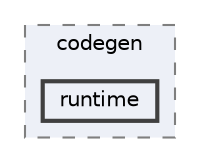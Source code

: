digraph "Arduino/GetStartedWithMachineLearningOnArduino/tflite-micro-main/codegen/runtime"
{
 // LATEX_PDF_SIZE
  bgcolor="transparent";
  edge [fontname=Helvetica,fontsize=10,labelfontname=Helvetica,labelfontsize=10];
  node [fontname=Helvetica,fontsize=10,shape=box,height=0.2,width=0.4];
  compound=true
  subgraph clusterdir_2fece6b1fc2c2a9489c6b885f8ac0b63 {
    graph [ bgcolor="#edf0f7", pencolor="grey50", label="codegen", fontname=Helvetica,fontsize=10 style="filled,dashed", URL="dir_2fece6b1fc2c2a9489c6b885f8ac0b63.html",tooltip=""]
  dir_3eb9396e4d62b1d8780f7c3cf1f2af0f [label="runtime", fillcolor="#edf0f7", color="grey25", style="filled,bold", URL="dir_3eb9396e4d62b1d8780f7c3cf1f2af0f.html",tooltip=""];
  }
}
